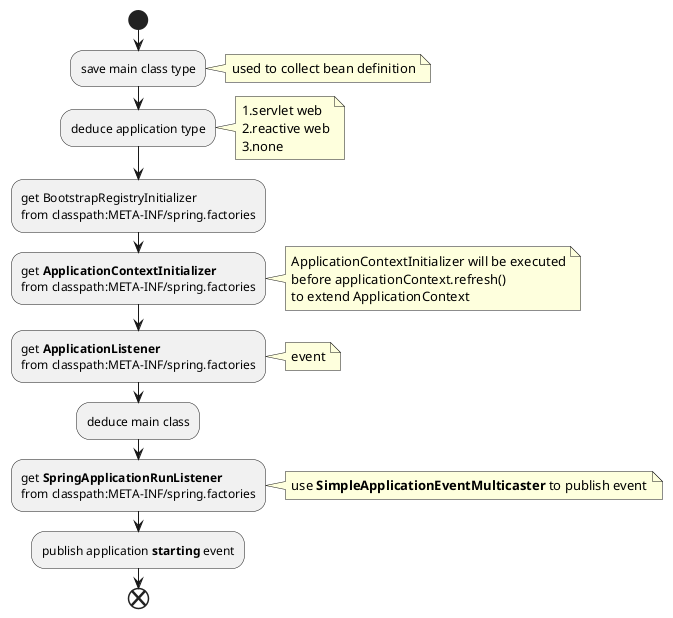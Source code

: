 @startuml
'https://plantuml.com/sequence-diagram


start

:save main class type;
note right
used to collect bean definition
endnote

:deduce application type;
note right
1.servlet web
2.reactive web
3.none
endnote

:get BootstrapRegistryInitializer
from classpath:META-INF/spring.factories;

:get **ApplicationContextInitializer**
from classpath:META-INF/spring.factories;
note right
ApplicationContextInitializer will be executed
before applicationContext.refresh()
to extend ApplicationContext
endnote

:get **ApplicationListener**
from classpath:META-INF/spring.factories;
note right
event
endnote

:deduce main class;

:get **SpringApplicationRunListener**
from classpath:META-INF/spring.factories;
note right
use **SimpleApplicationEventMulticaster** to publish event
endnote

:publish application **starting** event;

end


@enduml